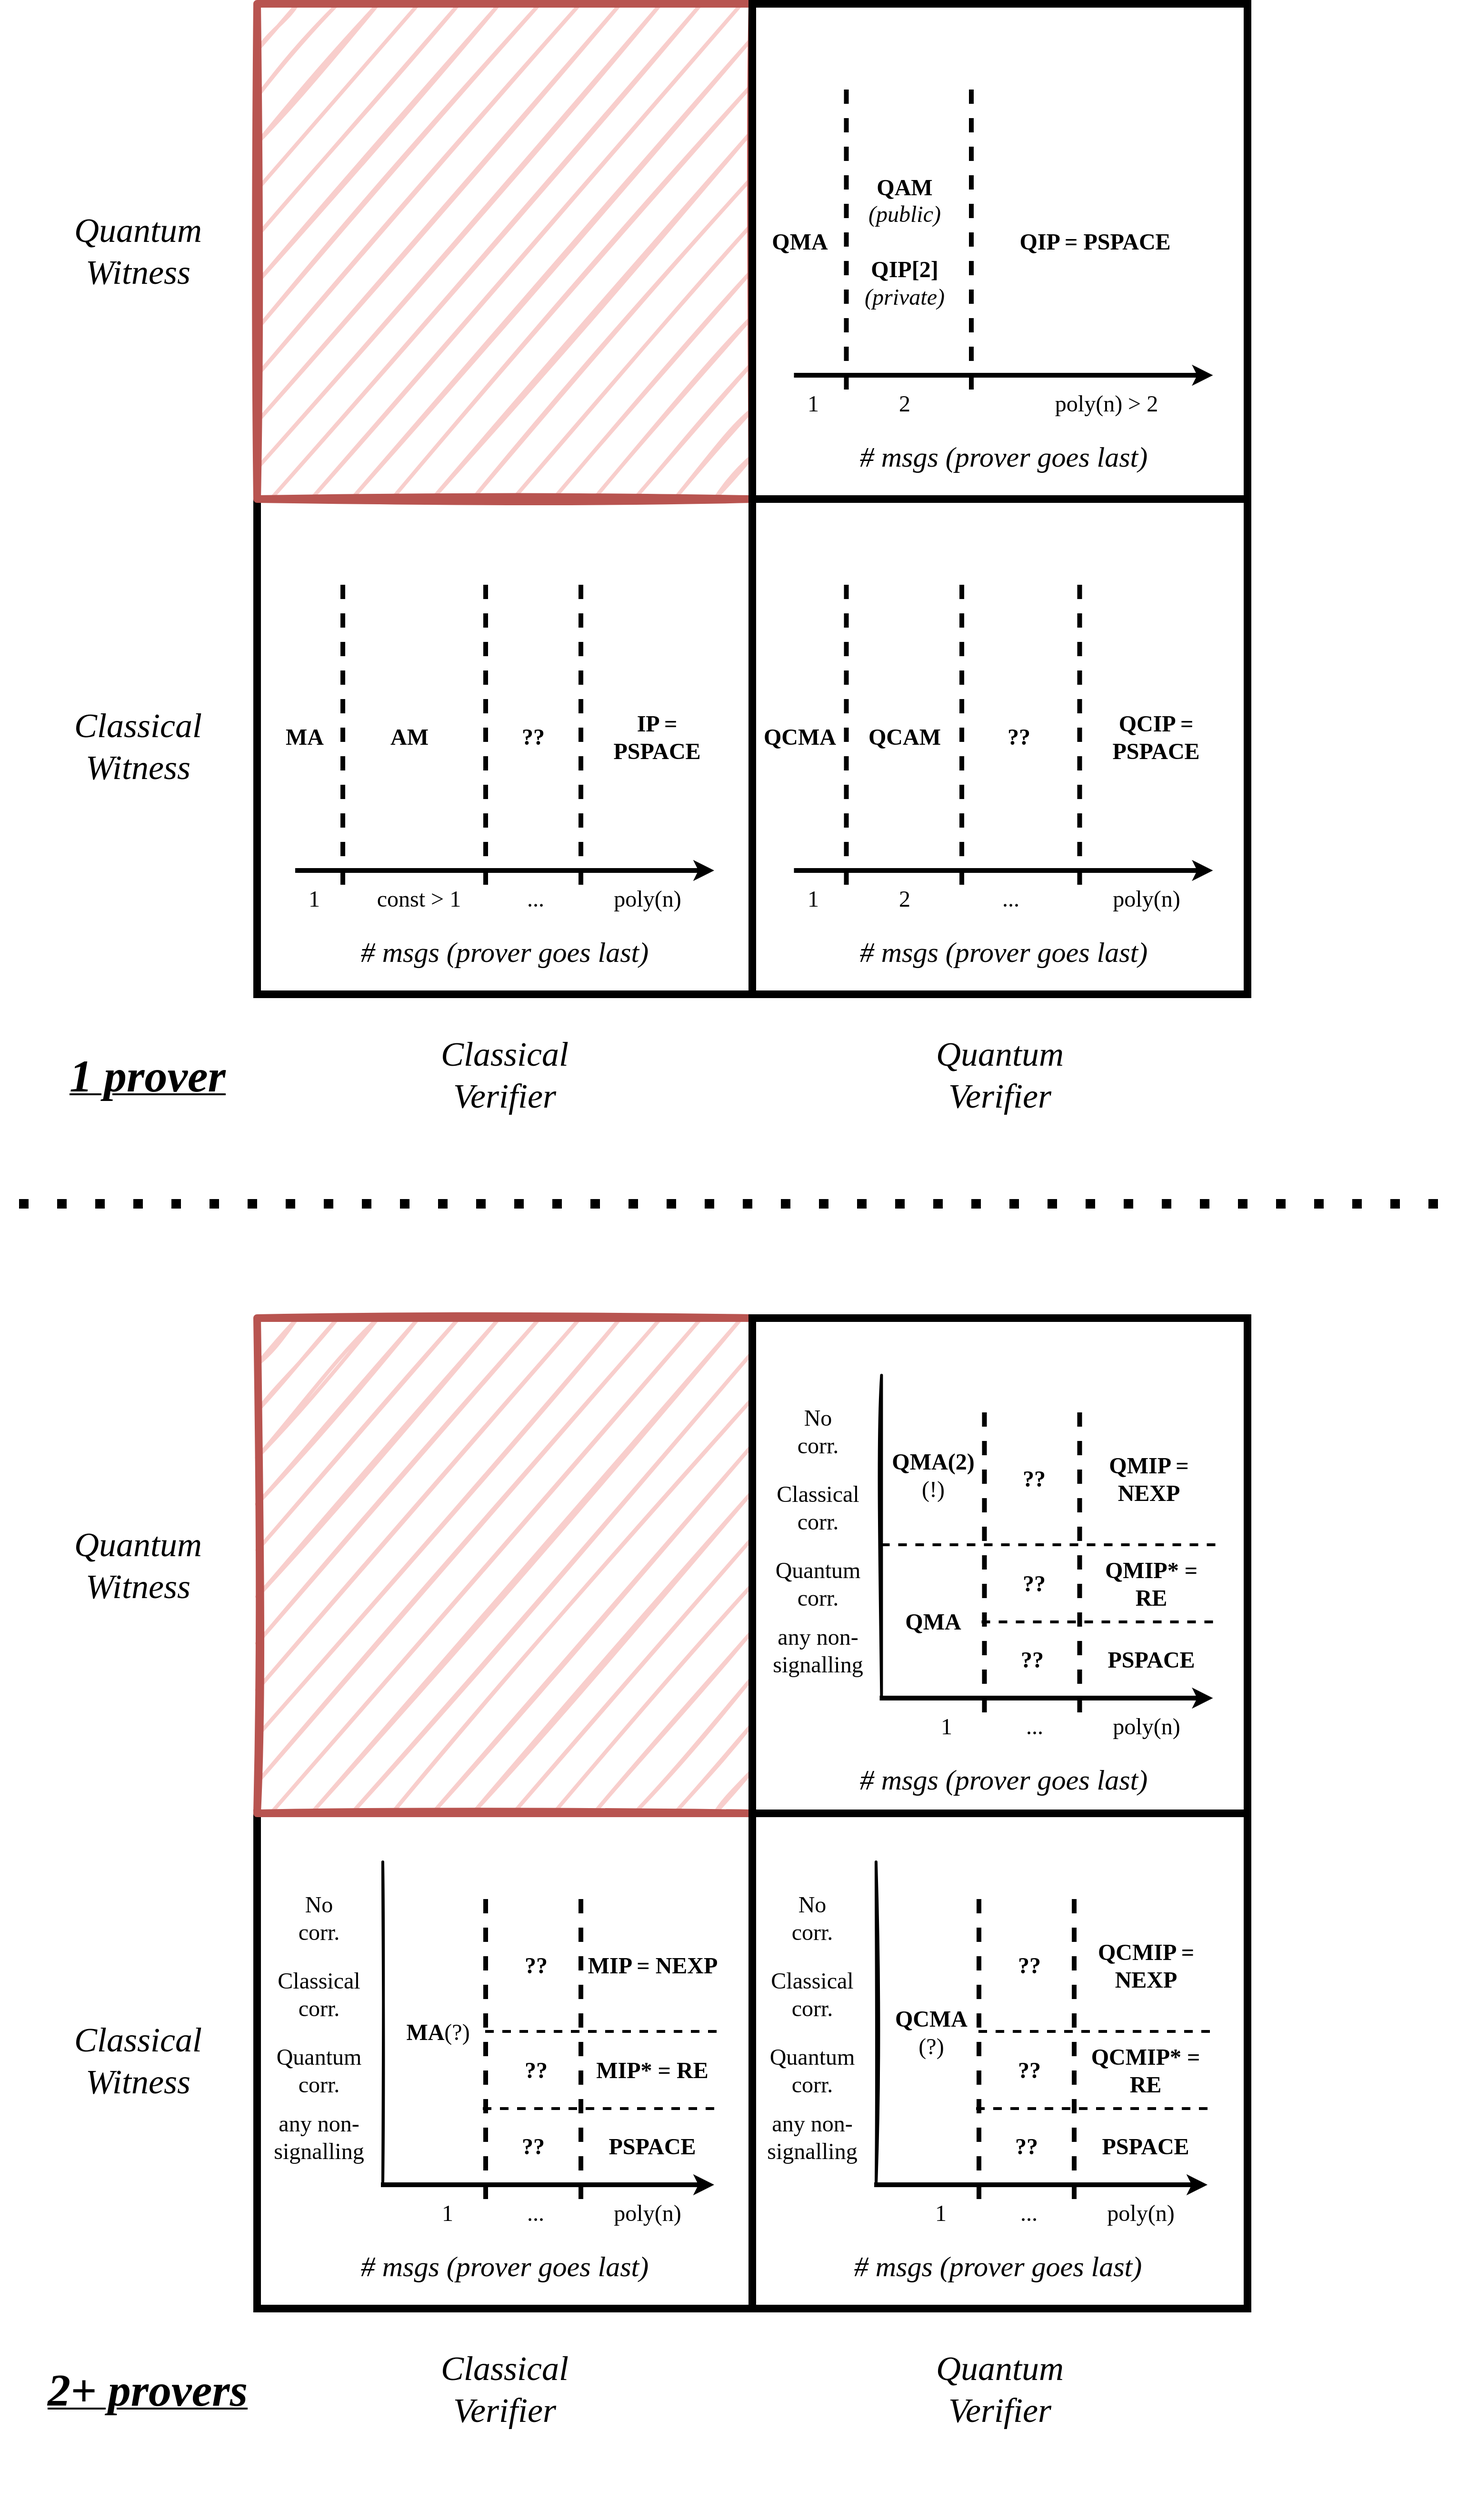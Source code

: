 <mxfile version="20.8.5" type="device"><diagram name="Page-1" id="bd83a815-5ea8-2e97-e5ec-87c9f400f2fa"><mxGraphModel dx="1760" dy="866" grid="1" gridSize="10" guides="1" tooltips="1" connect="1" arrows="1" fold="1" page="1" pageScale="1.5" pageWidth="1169" pageHeight="826" background="none" math="0" shadow="0"><root><mxCell id="0" style=";html=1;"/><mxCell id="1" style=";html=1;" parent="0"/><mxCell id="zxkUNNUltdPVSJKNFWz8-4" value="" style="whiteSpace=wrap;html=1;aspect=fixed;strokeWidth=8;shadow=0;rounded=0;glass=0;perimeterSpacing=0;" parent="1" vertex="1"><mxGeometry x="920" y="720" width="520" height="520" as="geometry"/></mxCell><mxCell id="zxkUNNUltdPVSJKNFWz8-38" value="&lt;div style=&quot;font-size: 30px;&quot; align=&quot;center&quot;&gt;&lt;p&gt;# msgs (prover goes last)&lt;br&gt;&lt;/p&gt;&lt;/div&gt;" style="text;html=1;align=center;verticalAlign=middle;whiteSpace=wrap;rounded=0;shadow=0;glass=0;strokeWidth=5;fontStyle=2;fontFamily=Comic Sans MS;" parent="1" vertex="1"><mxGeometry x="980" y="1080" width="407.5" height="230" as="geometry"/></mxCell><mxCell id="zxkUNNUltdPVSJKNFWz8-3" value="" style="whiteSpace=wrap;html=1;aspect=fixed;strokeWidth=8;shadow=0;rounded=0;glass=0;perimeterSpacing=0;" parent="1" vertex="1"><mxGeometry x="400" y="720" width="520" height="520" as="geometry"/></mxCell><mxCell id="zxkUNNUltdPVSJKNFWz8-1" value="" style="whiteSpace=wrap;html=1;aspect=fixed;strokeWidth=8;shadow=0;rounded=0;glass=0;perimeterSpacing=0;fillColor=#f8cecc;strokeColor=#b85450;sketch=1;curveFitting=1;jiggle=2;" parent="1" vertex="1"><mxGeometry x="400" y="200" width="520" height="520" as="geometry"/></mxCell><mxCell id="zxkUNNUltdPVSJKNFWz8-2" value="" style="whiteSpace=wrap;html=1;aspect=fixed;strokeWidth=8;shadow=0;rounded=0;glass=0;perimeterSpacing=0;" parent="1" vertex="1"><mxGeometry x="920" y="200" width="520" height="520" as="geometry"/></mxCell><mxCell id="zxkUNNUltdPVSJKNFWz8-5" value="&lt;div align=&quot;center&quot;&gt;&lt;p&gt;&lt;font face=&quot;Lucida Console&quot;&gt;&lt;span&gt;&lt;font style=&quot;font-size: 36px;&quot;&gt;Classical Witness&lt;/font&gt;&lt;/span&gt;&lt;/font&gt;&lt;/p&gt;&lt;/div&gt;" style="text;html=1;align=center;verticalAlign=middle;whiteSpace=wrap;rounded=0;shadow=0;glass=0;strokeWidth=5;fontStyle=2;fontFamily=Comic Sans MS;" parent="1" vertex="1"><mxGeometry x="150" y="865" width="250" height="230" as="geometry"/></mxCell><mxCell id="zxkUNNUltdPVSJKNFWz8-6" value="&lt;div align=&quot;center&quot;&gt;&lt;p&gt;&lt;font style=&quot;font-size: 24px;&quot; face=&quot;Georgia&quot;&gt;&lt;span&gt;&lt;font style=&quot;font-size: 36px;&quot;&gt;Quantum Witness&lt;/font&gt;&lt;/span&gt;&lt;/font&gt;&lt;/p&gt;&lt;/div&gt;" style="text;html=1;align=center;verticalAlign=middle;whiteSpace=wrap;rounded=0;shadow=0;glass=0;strokeWidth=5;fontStyle=2;fontFamily=Garamond;" parent="1" vertex="1"><mxGeometry x="150" y="345" width="250" height="230" as="geometry"/></mxCell><mxCell id="zxkUNNUltdPVSJKNFWz8-7" value="&lt;div align=&quot;center&quot;&gt;&lt;p&gt;&lt;font face=&quot;Lucida Console&quot;&gt;&lt;span&gt;&lt;font style=&quot;font-size: 36px;&quot;&gt;Quantum Verifier&lt;/font&gt;&lt;/span&gt;&lt;/font&gt;&lt;/p&gt;&lt;/div&gt;" style="text;html=1;align=center;verticalAlign=middle;whiteSpace=wrap;rounded=0;shadow=0;glass=0;strokeWidth=5;fontStyle=2;fontFamily=Comic Sans MS;" parent="1" vertex="1"><mxGeometry x="1055" y="1210" width="250" height="230" as="geometry"/></mxCell><mxCell id="zxkUNNUltdPVSJKNFWz8-8" value="&lt;div align=&quot;center&quot;&gt;&lt;p&gt;&lt;span&gt;&lt;font style=&quot;font-size: 36px;&quot;&gt;Classical Verifier&lt;/font&gt;&lt;/span&gt;&lt;/p&gt;&lt;/div&gt;" style="text;html=1;align=center;verticalAlign=middle;whiteSpace=wrap;rounded=0;shadow=0;glass=0;strokeWidth=5;fontStyle=2;fontFamily=Comic Sans MS;" parent="1" vertex="1"><mxGeometry x="535" y="1210" width="250" height="230" as="geometry"/></mxCell><mxCell id="zxkUNNUltdPVSJKNFWz8-10" value="&lt;div style=&quot;font-size: 30px;&quot; align=&quot;center&quot;&gt;&lt;p&gt;# msgs (prover goes last)&lt;br&gt;&lt;/p&gt;&lt;/div&gt;" style="text;html=1;align=center;verticalAlign=middle;whiteSpace=wrap;rounded=0;shadow=0;glass=0;strokeWidth=5;fontStyle=2;fontFamily=Comic Sans MS;" parent="1" vertex="1"><mxGeometry x="456.25" y="1080" width="407.5" height="230" as="geometry"/></mxCell><mxCell id="zxkUNNUltdPVSJKNFWz8-11" value="&lt;div style=&quot;font-size: 24px;&quot; align=&quot;center&quot;&gt;&lt;p style=&quot;font-size: 24px;&quot;&gt;1&lt;br style=&quot;font-size: 24px;&quot;&gt;&lt;/p&gt;&lt;/div&gt;" style="text;html=1;align=center;verticalAlign=middle;whiteSpace=wrap;rounded=0;shadow=0;glass=0;strokeWidth=5;fontStyle=0;fontFamily=Comic Sans MS;fontSize=24;" parent="1" vertex="1"><mxGeometry x="440" y="1120" width="40" height="40" as="geometry"/></mxCell><mxCell id="zxkUNNUltdPVSJKNFWz8-12" value="&lt;div style=&quot;font-size: 24px;&quot; align=&quot;center&quot;&gt;&lt;p style=&quot;font-size: 24px;&quot;&gt;const &amp;gt; 1&lt;br style=&quot;font-size: 24px;&quot;&gt;&lt;/p&gt;&lt;/div&gt;" style="text;html=1;align=center;verticalAlign=middle;whiteSpace=wrap;rounded=0;shadow=0;glass=0;strokeWidth=5;fontStyle=0;fontFamily=Comic Sans MS;fontSize=24;" parent="1" vertex="1"><mxGeometry x="510" y="1120" width="120" height="40" as="geometry"/></mxCell><mxCell id="zxkUNNUltdPVSJKNFWz8-14" value="&lt;div style=&quot;font-size: 24px;&quot; align=&quot;center&quot;&gt;&lt;p style=&quot;font-size: 24px;&quot;&gt;...&lt;br style=&quot;font-size: 24px;&quot;&gt;&lt;/p&gt;&lt;/div&gt;" style="text;html=1;align=center;verticalAlign=middle;whiteSpace=wrap;rounded=0;shadow=0;glass=0;strokeWidth=5;fontStyle=0;fontFamily=Comic Sans MS;fontSize=24;" parent="1" vertex="1"><mxGeometry x="670" y="1120" width="45" height="40" as="geometry"/></mxCell><mxCell id="zxkUNNUltdPVSJKNFWz8-15" value="&lt;div style=&quot;font-size: 24px;&quot; align=&quot;center&quot;&gt;&lt;p style=&quot;font-size: 24px;&quot;&gt;poly(n)&lt;br style=&quot;font-size: 24px;&quot;&gt;&lt;/p&gt;&lt;/div&gt;" style="text;html=1;align=center;verticalAlign=middle;whiteSpace=wrap;rounded=0;shadow=0;glass=0;strokeWidth=5;fontStyle=0;fontFamily=Comic Sans MS;fontSize=24;" parent="1" vertex="1"><mxGeometry x="750" y="1120" width="120" height="40" as="geometry"/></mxCell><mxCell id="zxkUNNUltdPVSJKNFWz8-9" value="" style="endArrow=classic;html=1;rounded=0;fontFamily=Georgia;fontSize=24;strokeWidth=5;" parent="1" edge="1"><mxGeometry width="50" height="50" relative="1" as="geometry"><mxPoint x="440" y="1110" as="sourcePoint"/><mxPoint x="880" y="1110" as="targetPoint"/></mxGeometry></mxCell><mxCell id="zxkUNNUltdPVSJKNFWz8-16" value="" style="endArrow=none;dashed=1;html=1;rounded=0;strokeWidth=5;fontFamily=Georgia;fontSize=30;" parent="1" edge="1"><mxGeometry width="50" height="50" relative="1" as="geometry"><mxPoint x="490" y="810" as="sourcePoint"/><mxPoint x="490" y="1130" as="targetPoint"/></mxGeometry></mxCell><mxCell id="zxkUNNUltdPVSJKNFWz8-17" value="" style="endArrow=none;dashed=1;html=1;rounded=0;strokeWidth=5;fontFamily=Georgia;fontSize=30;" parent="1" edge="1"><mxGeometry width="50" height="50" relative="1" as="geometry"><mxPoint x="640" y="810" as="sourcePoint"/><mxPoint x="640" y="1130" as="targetPoint"/></mxGeometry></mxCell><mxCell id="zxkUNNUltdPVSJKNFWz8-18" value="" style="endArrow=none;dashed=1;html=1;rounded=0;strokeWidth=5;fontFamily=Georgia;fontSize=30;" parent="1" edge="1"><mxGeometry width="50" height="50" relative="1" as="geometry"><mxPoint x="740" y="810" as="sourcePoint"/><mxPoint x="740" y="1130" as="targetPoint"/></mxGeometry></mxCell><mxCell id="zxkUNNUltdPVSJKNFWz8-19" value="&lt;font style=&quot;font-size: 24px;&quot; face=&quot;Lucida Console&quot;&gt;MA&lt;/font&gt;" style="text;html=1;align=center;verticalAlign=middle;whiteSpace=wrap;rounded=0;shadow=0;glass=0;strokeWidth=5;fontStyle=1;fontFamily=Comic Sans MS;fontSize=24;" parent="1" vertex="1"><mxGeometry x="390" y="950" width="120" height="40" as="geometry"/></mxCell><mxCell id="zxkUNNUltdPVSJKNFWz8-21" value="AM" style="text;html=1;align=center;verticalAlign=middle;whiteSpace=wrap;rounded=0;shadow=0;glass=0;strokeWidth=5;fontStyle=1;fontFamily=Comic Sans MS;fontSize=24;" parent="1" vertex="1"><mxGeometry x="500" y="950" width="120" height="40" as="geometry"/></mxCell><mxCell id="zxkUNNUltdPVSJKNFWz8-22" value="IP = PSPACE" style="text;html=1;align=center;verticalAlign=middle;whiteSpace=wrap;rounded=0;shadow=0;glass=0;strokeWidth=5;fontStyle=1;fontFamily=Comic Sans MS;fontSize=24;" parent="1" vertex="1"><mxGeometry x="760" y="950" width="120" height="40" as="geometry"/></mxCell><mxCell id="zxkUNNUltdPVSJKNFWz8-23" value="??" style="text;html=1;align=center;verticalAlign=middle;whiteSpace=wrap;rounded=0;shadow=0;glass=0;strokeWidth=5;fontStyle=1;fontFamily=Comic Sans MS;fontSize=24;" parent="1" vertex="1"><mxGeometry x="630" y="950" width="120" height="40" as="geometry"/></mxCell><mxCell id="zxkUNNUltdPVSJKNFWz8-24" value="&lt;div style=&quot;font-size: 24px;&quot; align=&quot;center&quot;&gt;&lt;p style=&quot;font-size: 24px;&quot;&gt;1&lt;br style=&quot;font-size: 24px;&quot;&gt;&lt;/p&gt;&lt;/div&gt;" style="text;html=1;align=center;verticalAlign=middle;whiteSpace=wrap;rounded=0;shadow=0;glass=0;strokeWidth=5;fontStyle=0;fontFamily=Comic Sans MS;fontSize=24;" parent="1" vertex="1"><mxGeometry x="963.75" y="1120" width="40" height="40" as="geometry"/></mxCell><mxCell id="zxkUNNUltdPVSJKNFWz8-25" value="2" style="text;html=1;align=center;verticalAlign=middle;whiteSpace=wrap;rounded=0;shadow=0;glass=0;strokeWidth=5;fontStyle=0;fontFamily=Comic Sans MS;fontSize=24;" parent="1" vertex="1"><mxGeometry x="1020" y="1120" width="120" height="40" as="geometry"/></mxCell><mxCell id="zxkUNNUltdPVSJKNFWz8-26" value="&lt;div style=&quot;font-size: 24px;&quot; align=&quot;center&quot;&gt;&lt;p style=&quot;font-size: 24px;&quot;&gt;...&lt;br style=&quot;font-size: 24px;&quot;&gt;&lt;/p&gt;&lt;/div&gt;" style="text;html=1;align=center;verticalAlign=middle;whiteSpace=wrap;rounded=0;shadow=0;glass=0;strokeWidth=5;fontStyle=0;fontFamily=Comic Sans MS;fontSize=24;" parent="1" vertex="1"><mxGeometry x="1168.75" y="1120" width="45" height="40" as="geometry"/></mxCell><mxCell id="zxkUNNUltdPVSJKNFWz8-27" value="&lt;div style=&quot;font-size: 24px;&quot; align=&quot;center&quot;&gt;&lt;p style=&quot;font-size: 24px;&quot;&gt;poly(n)&lt;br style=&quot;font-size: 24px;&quot;&gt;&lt;/p&gt;&lt;/div&gt;" style="text;html=1;align=center;verticalAlign=middle;whiteSpace=wrap;rounded=0;shadow=0;glass=0;strokeWidth=5;fontStyle=0;fontFamily=Comic Sans MS;fontSize=24;" parent="1" vertex="1"><mxGeometry x="1273.75" y="1120" width="120" height="40" as="geometry"/></mxCell><mxCell id="zxkUNNUltdPVSJKNFWz8-28" value="" style="endArrow=classic;html=1;rounded=0;fontFamily=Georgia;fontSize=24;strokeWidth=5;" parent="1" edge="1"><mxGeometry width="50" height="50" relative="1" as="geometry"><mxPoint x="963.75" y="1110" as="sourcePoint"/><mxPoint x="1403.75" y="1110" as="targetPoint"/></mxGeometry></mxCell><mxCell id="zxkUNNUltdPVSJKNFWz8-29" value="" style="endArrow=none;dashed=1;html=1;rounded=0;strokeWidth=5;fontFamily=Georgia;fontSize=30;" parent="1" edge="1"><mxGeometry width="50" height="50" relative="1" as="geometry"><mxPoint x="1018.75" y="810" as="sourcePoint"/><mxPoint x="1018.75" y="1130" as="targetPoint"/></mxGeometry></mxCell><mxCell id="zxkUNNUltdPVSJKNFWz8-30" value="" style="endArrow=none;dashed=1;html=1;rounded=0;strokeWidth=5;fontFamily=Georgia;fontSize=30;" parent="1" edge="1"><mxGeometry width="50" height="50" relative="1" as="geometry"><mxPoint x="1140" y="810" as="sourcePoint"/><mxPoint x="1140" y="1130" as="targetPoint"/></mxGeometry></mxCell><mxCell id="zxkUNNUltdPVSJKNFWz8-31" value="" style="endArrow=none;dashed=1;html=1;rounded=0;strokeWidth=5;fontFamily=Georgia;fontSize=30;" parent="1" edge="1"><mxGeometry width="50" height="50" relative="1" as="geometry"><mxPoint x="1263.75" y="810" as="sourcePoint"/><mxPoint x="1263.75" y="1130" as="targetPoint"/></mxGeometry></mxCell><mxCell id="zxkUNNUltdPVSJKNFWz8-32" value="QC&lt;font style=&quot;font-size: 24px;&quot; face=&quot;Lucida Console&quot;&gt;MA&lt;/font&gt;" style="text;html=1;align=center;verticalAlign=middle;whiteSpace=wrap;rounded=0;shadow=0;glass=0;strokeWidth=5;fontStyle=1;fontFamily=Comic Sans MS;fontSize=24;" parent="1" vertex="1"><mxGeometry x="910" y="950" width="120" height="40" as="geometry"/></mxCell><mxCell id="zxkUNNUltdPVSJKNFWz8-33" value="QCAM" style="text;html=1;align=center;verticalAlign=middle;whiteSpace=wrap;rounded=0;shadow=0;glass=0;strokeWidth=5;fontStyle=1;fontFamily=Comic Sans MS;fontSize=24;" parent="1" vertex="1"><mxGeometry x="1020" y="950" width="120" height="40" as="geometry"/></mxCell><mxCell id="zxkUNNUltdPVSJKNFWz8-34" value="QCIP = PSPACE" style="text;html=1;align=center;verticalAlign=middle;whiteSpace=wrap;rounded=0;shadow=0;glass=0;strokeWidth=5;fontStyle=1;fontFamily=Comic Sans MS;fontSize=24;" parent="1" vertex="1"><mxGeometry x="1283.75" y="950" width="120" height="40" as="geometry"/></mxCell><mxCell id="zxkUNNUltdPVSJKNFWz8-35" value="??" style="text;html=1;align=center;verticalAlign=middle;whiteSpace=wrap;rounded=0;shadow=0;glass=0;strokeWidth=5;fontStyle=1;fontFamily=Comic Sans MS;fontSize=24;" parent="1" vertex="1"><mxGeometry x="1140" y="950" width="120" height="40" as="geometry"/></mxCell><mxCell id="zxkUNNUltdPVSJKNFWz8-42" value="&lt;div style=&quot;font-size: 24px;&quot; align=&quot;center&quot;&gt;&lt;p style=&quot;font-size: 24px;&quot;&gt;1&lt;br style=&quot;font-size: 24px;&quot;&gt;&lt;/p&gt;&lt;/div&gt;" style="text;html=1;align=center;verticalAlign=middle;whiteSpace=wrap;rounded=0;shadow=0;glass=0;strokeWidth=5;fontStyle=0;fontFamily=Comic Sans MS;fontSize=24;" parent="1" vertex="1"><mxGeometry x="963.75" y="600" width="40" height="40" as="geometry"/></mxCell><mxCell id="zxkUNNUltdPVSJKNFWz8-43" value="2" style="text;html=1;align=center;verticalAlign=middle;whiteSpace=wrap;rounded=0;shadow=0;glass=0;strokeWidth=5;fontStyle=0;fontFamily=Comic Sans MS;fontSize=24;" parent="1" vertex="1"><mxGeometry x="1020" y="600" width="120" height="40" as="geometry"/></mxCell><mxCell id="zxkUNNUltdPVSJKNFWz8-44" value="&lt;div style=&quot;font-size: 24px;&quot; align=&quot;center&quot;&gt;&lt;p style=&quot;font-size: 24px;&quot;&gt;poly(n) &amp;gt; 2&lt;/p&gt;&lt;/div&gt;" style="text;html=1;align=center;verticalAlign=middle;whiteSpace=wrap;rounded=0;shadow=0;glass=0;strokeWidth=5;fontStyle=0;fontFamily=Comic Sans MS;fontSize=24;" parent="1" vertex="1"><mxGeometry x="1190" y="600" width="203.75" height="40" as="geometry"/></mxCell><mxCell id="zxkUNNUltdPVSJKNFWz8-45" value="" style="endArrow=classic;html=1;rounded=0;fontFamily=Georgia;fontSize=24;strokeWidth=5;" parent="1" edge="1"><mxGeometry width="50" height="50" relative="1" as="geometry"><mxPoint x="963.75" y="590" as="sourcePoint"/><mxPoint x="1403.75" y="590" as="targetPoint"/></mxGeometry></mxCell><mxCell id="zxkUNNUltdPVSJKNFWz8-46" value="" style="endArrow=none;dashed=1;html=1;rounded=0;strokeWidth=5;fontFamily=Georgia;fontSize=30;" parent="1" edge="1"><mxGeometry width="50" height="50" relative="1" as="geometry"><mxPoint x="1018.75" y="290.0" as="sourcePoint"/><mxPoint x="1018.75" y="610" as="targetPoint"/></mxGeometry></mxCell><mxCell id="zxkUNNUltdPVSJKNFWz8-47" value="" style="endArrow=none;dashed=1;html=1;rounded=0;strokeWidth=5;fontFamily=Georgia;fontSize=30;" parent="1" edge="1"><mxGeometry width="50" height="50" relative="1" as="geometry"><mxPoint x="1150" y="290.0" as="sourcePoint"/><mxPoint x="1150" y="610" as="targetPoint"/></mxGeometry></mxCell><mxCell id="zxkUNNUltdPVSJKNFWz8-49" value="QMA" style="text;html=1;align=center;verticalAlign=middle;whiteSpace=wrap;rounded=0;shadow=0;glass=0;strokeWidth=5;fontStyle=1;fontFamily=Comic Sans MS;fontSize=24;" parent="1" vertex="1"><mxGeometry x="910" y="430" width="120" height="40" as="geometry"/></mxCell><mxCell id="zxkUNNUltdPVSJKNFWz8-50" value="QIP = PSPACE" style="text;html=1;align=center;verticalAlign=middle;whiteSpace=wrap;rounded=0;shadow=0;glass=0;strokeWidth=5;fontStyle=1;fontFamily=Comic Sans MS;fontSize=24;" parent="1" vertex="1"><mxGeometry x="1180" y="430" width="200" height="40" as="geometry"/></mxCell><mxCell id="zxkUNNUltdPVSJKNFWz8-51" value="&lt;div&gt;QAM&lt;/div&gt;&lt;div&gt;&lt;span style=&quot;font-weight: normal;&quot;&gt;&lt;i&gt;(public)&lt;/i&gt;&lt;/span&gt;&lt;/div&gt;&lt;div&gt;&lt;br&gt;&lt;/div&gt;&lt;div&gt;QIP[2]&lt;br&gt;&lt;i&gt;&lt;span style=&quot;font-weight: normal;&quot;&gt;(private)&lt;/span&gt;&lt;/i&gt;&lt;br&gt;&lt;/div&gt;" style="text;html=1;align=center;verticalAlign=middle;whiteSpace=wrap;rounded=0;shadow=0;glass=0;strokeWidth=5;fontStyle=1;fontFamily=Comic Sans MS;fontSize=24;" parent="1" vertex="1"><mxGeometry x="1020" y="430" width="120" height="40" as="geometry"/></mxCell><mxCell id="zxkUNNUltdPVSJKNFWz8-53" value="&lt;div style=&quot;font-size: 30px;&quot; align=&quot;center&quot;&gt;&lt;p&gt;# msgs (prover goes last)&lt;br&gt;&lt;/p&gt;&lt;/div&gt;" style="text;html=1;align=center;verticalAlign=middle;whiteSpace=wrap;rounded=0;shadow=0;glass=0;strokeWidth=5;fontStyle=2;fontFamily=Comic Sans MS;" parent="1" vertex="1"><mxGeometry x="980" y="560" width="407.5" height="230" as="geometry"/></mxCell><mxCell id="zxkUNNUltdPVSJKNFWz8-54" value="&lt;span&gt;&lt;span&gt;&lt;font face=&quot;Georgia&quot;&gt;&lt;span&gt;&lt;font style=&quot;font-size: 48px;&quot;&gt;1 prover&lt;/font&gt;&lt;/span&gt;&lt;/font&gt;&lt;/span&gt;&lt;/span&gt;" style="text;html=1;strokeColor=none;fillColor=none;align=center;verticalAlign=middle;whiteSpace=wrap;rounded=0;shadow=0;glass=0;sketch=0;strokeWidth=8;fontFamily=Lucida Console;fontSize=24;fontStyle=7" parent="1" vertex="1"><mxGeometry x="130" y="1270" width="310" height="110" as="geometry"/></mxCell><mxCell id="zxkUNNUltdPVSJKNFWz8-55" value="" style="endArrow=none;dashed=1;html=1;dashPattern=1 3;strokeWidth=10;rounded=0;fontFamily=Georgia;fontSize=48;" parent="1" edge="1"><mxGeometry width="50" height="50" relative="1" as="geometry"><mxPoint x="150" y="1460" as="sourcePoint"/><mxPoint x="1653" y="1460" as="targetPoint"/></mxGeometry></mxCell><mxCell id="zxkUNNUltdPVSJKNFWz8-99" value="" style="whiteSpace=wrap;html=1;aspect=fixed;strokeWidth=8;shadow=0;rounded=0;glass=0;perimeterSpacing=0;" parent="1" vertex="1"><mxGeometry x="920" y="2100" width="520" height="520" as="geometry"/></mxCell><mxCell id="zxkUNNUltdPVSJKNFWz8-101" value="" style="whiteSpace=wrap;html=1;aspect=fixed;strokeWidth=8;shadow=0;rounded=0;glass=0;perimeterSpacing=0;" parent="1" vertex="1"><mxGeometry x="400" y="2100" width="520" height="520" as="geometry"/></mxCell><mxCell id="zxkUNNUltdPVSJKNFWz8-102" value="" style="whiteSpace=wrap;html=1;aspect=fixed;strokeWidth=8;shadow=0;rounded=0;glass=0;perimeterSpacing=0;fillColor=#f8cecc;strokeColor=#b85450;sketch=1;curveFitting=1;jiggle=2;" parent="1" vertex="1"><mxGeometry x="400" y="1580" width="520" height="520" as="geometry"/></mxCell><mxCell id="zxkUNNUltdPVSJKNFWz8-103" value="" style="whiteSpace=wrap;html=1;aspect=fixed;strokeWidth=8;shadow=0;rounded=0;glass=0;perimeterSpacing=0;" parent="1" vertex="1"><mxGeometry x="920" y="1580" width="520" height="520" as="geometry"/></mxCell><mxCell id="zxkUNNUltdPVSJKNFWz8-104" value="&lt;div align=&quot;center&quot;&gt;&lt;p&gt;&lt;font face=&quot;Lucida Console&quot;&gt;&lt;span&gt;&lt;font style=&quot;font-size: 36px;&quot;&gt;Classical Witness&lt;/font&gt;&lt;/span&gt;&lt;/font&gt;&lt;/p&gt;&lt;/div&gt;" style="text;html=1;align=center;verticalAlign=middle;whiteSpace=wrap;rounded=0;shadow=0;glass=0;strokeWidth=5;fontStyle=2;fontFamily=Comic Sans MS;" parent="1" vertex="1"><mxGeometry x="150" y="2245" width="250" height="230" as="geometry"/></mxCell><mxCell id="zxkUNNUltdPVSJKNFWz8-105" value="&lt;div align=&quot;center&quot;&gt;&lt;p&gt;&lt;font style=&quot;font-size: 24px;&quot; face=&quot;Georgia&quot;&gt;&lt;span&gt;&lt;font style=&quot;font-size: 36px;&quot;&gt;Quantum Witness&lt;/font&gt;&lt;/span&gt;&lt;/font&gt;&lt;/p&gt;&lt;/div&gt;" style="text;html=1;align=center;verticalAlign=middle;whiteSpace=wrap;rounded=0;shadow=0;glass=0;strokeWidth=5;fontStyle=2;fontFamily=Garamond;" parent="1" vertex="1"><mxGeometry x="150" y="1725" width="250" height="230" as="geometry"/></mxCell><mxCell id="zxkUNNUltdPVSJKNFWz8-106" value="&lt;div align=&quot;center&quot;&gt;&lt;p&gt;&lt;font face=&quot;Lucida Console&quot;&gt;&lt;span&gt;&lt;font style=&quot;font-size: 36px;&quot;&gt;Quantum Verifier&lt;/font&gt;&lt;/span&gt;&lt;/font&gt;&lt;/p&gt;&lt;/div&gt;" style="text;html=1;align=center;verticalAlign=middle;whiteSpace=wrap;rounded=0;shadow=0;glass=0;strokeWidth=5;fontStyle=2;fontFamily=Comic Sans MS;" parent="1" vertex="1"><mxGeometry x="1055" y="2590" width="250" height="230" as="geometry"/></mxCell><mxCell id="zxkUNNUltdPVSJKNFWz8-107" value="&lt;div align=&quot;center&quot;&gt;&lt;p&gt;&lt;span&gt;&lt;font style=&quot;font-size: 36px;&quot;&gt;Classical Verifier&lt;/font&gt;&lt;/span&gt;&lt;/p&gt;&lt;/div&gt;" style="text;html=1;align=center;verticalAlign=middle;whiteSpace=wrap;rounded=0;shadow=0;glass=0;strokeWidth=5;fontStyle=2;fontFamily=Comic Sans MS;" parent="1" vertex="1"><mxGeometry x="535" y="2590" width="250" height="230" as="geometry"/></mxCell><mxCell id="zxkUNNUltdPVSJKNFWz8-108" value="&lt;div style=&quot;font-size: 30px;&quot; align=&quot;center&quot;&gt;&lt;p&gt;# msgs (prover goes last)&lt;br&gt;&lt;/p&gt;&lt;/div&gt;" style="text;html=1;align=center;verticalAlign=middle;whiteSpace=wrap;rounded=0;shadow=0;glass=0;strokeWidth=5;fontStyle=2;fontFamily=Comic Sans MS;" parent="1" vertex="1"><mxGeometry x="456.25" y="2460" width="407.5" height="230" as="geometry"/></mxCell><mxCell id="zxkUNNUltdPVSJKNFWz8-109" value="&lt;div style=&quot;font-size: 24px;&quot; align=&quot;center&quot;&gt;&lt;p style=&quot;font-size: 24px;&quot;&gt;1&lt;br style=&quot;font-size: 24px;&quot;&gt;&lt;/p&gt;&lt;/div&gt;" style="text;html=1;align=center;verticalAlign=middle;whiteSpace=wrap;rounded=0;shadow=0;glass=0;strokeWidth=5;fontStyle=0;fontFamily=Comic Sans MS;fontSize=24;" parent="1" vertex="1"><mxGeometry x="580" y="2500" width="40" height="40" as="geometry"/></mxCell><mxCell id="zxkUNNUltdPVSJKNFWz8-111" value="&lt;div style=&quot;font-size: 24px;&quot; align=&quot;center&quot;&gt;&lt;p style=&quot;font-size: 24px;&quot;&gt;...&lt;br style=&quot;font-size: 24px;&quot;&gt;&lt;/p&gt;&lt;/div&gt;" style="text;html=1;align=center;verticalAlign=middle;whiteSpace=wrap;rounded=0;shadow=0;glass=0;strokeWidth=5;fontStyle=0;fontFamily=Comic Sans MS;fontSize=24;" parent="1" vertex="1"><mxGeometry x="670" y="2500" width="45" height="40" as="geometry"/></mxCell><mxCell id="zxkUNNUltdPVSJKNFWz8-112" value="&lt;div style=&quot;font-size: 24px;&quot; align=&quot;center&quot;&gt;&lt;p style=&quot;font-size: 24px;&quot;&gt;poly(n)&lt;br style=&quot;font-size: 24px;&quot;&gt;&lt;/p&gt;&lt;/div&gt;" style="text;html=1;align=center;verticalAlign=middle;whiteSpace=wrap;rounded=0;shadow=0;glass=0;strokeWidth=5;fontStyle=0;fontFamily=Comic Sans MS;fontSize=24;" parent="1" vertex="1"><mxGeometry x="750" y="2500" width="120" height="40" as="geometry"/></mxCell><mxCell id="zxkUNNUltdPVSJKNFWz8-113" value="" style="endArrow=classic;html=1;rounded=0;fontFamily=Georgia;fontSize=24;strokeWidth=5;" parent="1" edge="1"><mxGeometry width="50" height="50" relative="1" as="geometry"><mxPoint x="530" y="2490" as="sourcePoint"/><mxPoint x="880" y="2490" as="targetPoint"/></mxGeometry></mxCell><mxCell id="zxkUNNUltdPVSJKNFWz8-114" value="" style="endArrow=none;dashed=1;html=1;rounded=0;strokeWidth=5;fontFamily=Georgia;fontSize=30;" parent="1" edge="1"><mxGeometry width="50" height="50" relative="1" as="geometry"><mxPoint x="640" y="2190" as="sourcePoint"/><mxPoint x="640" y="2510" as="targetPoint"/></mxGeometry></mxCell><mxCell id="zxkUNNUltdPVSJKNFWz8-115" value="" style="endArrow=none;dashed=1;html=1;rounded=0;strokeWidth=5;fontFamily=Georgia;fontSize=30;" parent="1" edge="1"><mxGeometry width="50" height="50" relative="1" as="geometry"><mxPoint x="740" y="2190" as="sourcePoint"/><mxPoint x="740" y="2510" as="targetPoint"/></mxGeometry></mxCell><mxCell id="zxkUNNUltdPVSJKNFWz8-119" value="PSPACE" style="text;html=1;align=center;verticalAlign=middle;whiteSpace=wrap;rounded=0;shadow=0;glass=0;strokeWidth=5;fontStyle=1;fontFamily=Comic Sans MS;fontSize=24;" parent="1" vertex="1"><mxGeometry x="755" y="2430" width="120" height="40" as="geometry"/></mxCell><mxCell id="zxkUNNUltdPVSJKNFWz8-120" value="??" style="text;html=1;align=center;verticalAlign=middle;whiteSpace=wrap;rounded=0;shadow=0;glass=0;strokeWidth=5;fontStyle=1;fontFamily=Comic Sans MS;fontSize=24;" parent="1" vertex="1"><mxGeometry x="630" y="2430" width="120" height="40" as="geometry"/></mxCell><mxCell id="zxkUNNUltdPVSJKNFWz8-143" value="&lt;span&gt;&lt;span&gt;&lt;font face=&quot;Georgia&quot;&gt;&lt;span&gt;&lt;font style=&quot;font-size: 48px;&quot;&gt;2+ provers&lt;/font&gt;&lt;/span&gt;&lt;/font&gt;&lt;/span&gt;&lt;/span&gt;" style="text;html=1;strokeColor=none;fillColor=none;align=center;verticalAlign=middle;whiteSpace=wrap;rounded=0;shadow=0;glass=0;sketch=0;strokeWidth=8;fontFamily=Lucida Console;fontSize=24;fontStyle=7" parent="1" vertex="1"><mxGeometry x="130" y="2650" width="310" height="110" as="geometry"/></mxCell><mxCell id="zxkUNNUltdPVSJKNFWz8-145" value="" style="endArrow=none;html=1;rounded=0;fontFamily=Georgia;fontSize=24;strokeWidth=3;endFill=0;sketch=1;curveFitting=1;jiggle=2;" parent="1" edge="1"><mxGeometry width="50" height="50" relative="1" as="geometry"><mxPoint x="531.95" y="2491" as="sourcePoint"/><mxPoint x="531.95" y="2151" as="targetPoint"/></mxGeometry></mxCell><mxCell id="zxkUNNUltdPVSJKNFWz8-147" value="No corr." style="text;html=1;align=center;verticalAlign=middle;whiteSpace=wrap;rounded=0;shadow=0;glass=0;strokeWidth=5;fontStyle=0;fontFamily=Comic Sans MS;fontSize=24;" parent="1" vertex="1"><mxGeometry x="440" y="2190" width="50" height="40" as="geometry"/></mxCell><mxCell id="zxkUNNUltdPVSJKNFWz8-148" value="Classical corr." style="text;html=1;align=center;verticalAlign=middle;whiteSpace=wrap;rounded=0;shadow=0;glass=0;strokeWidth=5;fontStyle=0;fontFamily=Comic Sans MS;fontSize=24;" parent="1" vertex="1"><mxGeometry x="440" y="2270" width="50" height="40" as="geometry"/></mxCell><mxCell id="zxkUNNUltdPVSJKNFWz8-149" value="&lt;div&gt;Quantum corr.&lt;/div&gt;" style="text;html=1;align=center;verticalAlign=middle;whiteSpace=wrap;rounded=0;shadow=0;glass=0;strokeWidth=5;fontStyle=0;fontFamily=Comic Sans MS;fontSize=24;" parent="1" vertex="1"><mxGeometry x="440" y="2350" width="50" height="40" as="geometry"/></mxCell><mxCell id="zxkUNNUltdPVSJKNFWz8-150" value="any non-signalling" style="text;html=1;align=center;verticalAlign=middle;whiteSpace=wrap;rounded=0;shadow=0;glass=0;strokeWidth=5;fontStyle=0;fontFamily=Comic Sans MS;fontSize=24;" parent="1" vertex="1"><mxGeometry x="440" y="2420" width="50" height="40" as="geometry"/></mxCell><mxCell id="zxkUNNUltdPVSJKNFWz8-151" value="MA&lt;span style=&quot;font-weight: normal;&quot;&gt;(?)&lt;/span&gt;" style="text;html=1;align=center;verticalAlign=middle;whiteSpace=wrap;rounded=0;shadow=0;glass=0;strokeWidth=5;fontStyle=1;fontFamily=Comic Sans MS;fontSize=24;" parent="1" vertex="1"><mxGeometry x="530" y="2310" width="120" height="40" as="geometry"/></mxCell><mxCell id="zxkUNNUltdPVSJKNFWz8-152" value="" style="endArrow=none;dashed=1;html=1;rounded=0;strokeWidth=3;fontFamily=Georgia;fontSize=30;" parent="1" edge="1"><mxGeometry width="50" height="50" relative="1" as="geometry"><mxPoint x="880" y="2410" as="sourcePoint"/><mxPoint x="630" y="2410" as="targetPoint"/></mxGeometry></mxCell><mxCell id="zxkUNNUltdPVSJKNFWz8-154" value="" style="endArrow=none;dashed=1;html=1;rounded=0;strokeWidth=3;fontFamily=Georgia;fontSize=30;" parent="1" edge="1"><mxGeometry width="50" height="50" relative="1" as="geometry"><mxPoint x="882.5" y="2328.95" as="sourcePoint"/><mxPoint x="632.5" y="2328.95" as="targetPoint"/></mxGeometry></mxCell><mxCell id="zxkUNNUltdPVSJKNFWz8-156" value="MIP* = RE" style="text;html=1;align=center;verticalAlign=middle;whiteSpace=wrap;rounded=0;shadow=0;glass=0;strokeWidth=5;fontStyle=1;fontFamily=Comic Sans MS;fontSize=24;" parent="1" vertex="1"><mxGeometry x="750" y="2350" width="130" height="40" as="geometry"/></mxCell><mxCell id="zxkUNNUltdPVSJKNFWz8-157" value="MIP = NEXP" style="text;html=1;align=center;verticalAlign=middle;whiteSpace=wrap;rounded=0;shadow=0;glass=0;strokeWidth=5;fontStyle=1;fontFamily=Comic Sans MS;fontSize=24;" parent="1" vertex="1"><mxGeometry x="738.5" y="2240" width="153" height="40" as="geometry"/></mxCell><mxCell id="zxkUNNUltdPVSJKNFWz8-158" value="??" style="text;html=1;align=center;verticalAlign=middle;whiteSpace=wrap;rounded=0;shadow=0;glass=0;strokeWidth=5;fontStyle=1;fontFamily=Comic Sans MS;fontSize=24;" parent="1" vertex="1"><mxGeometry x="632.5" y="2350" width="120" height="40" as="geometry"/></mxCell><mxCell id="zxkUNNUltdPVSJKNFWz8-159" value="??" style="text;html=1;align=center;verticalAlign=middle;whiteSpace=wrap;rounded=0;shadow=0;glass=0;strokeWidth=5;fontStyle=1;fontFamily=Comic Sans MS;fontSize=24;" parent="1" vertex="1"><mxGeometry x="632.5" y="2240" width="120" height="40" as="geometry"/></mxCell><mxCell id="zxkUNNUltdPVSJKNFWz8-181" value="&lt;div style=&quot;font-size: 30px;&quot; align=&quot;center&quot;&gt;&lt;p&gt;# msgs (prover goes last)&lt;br&gt;&lt;/p&gt;&lt;/div&gt;" style="text;html=1;align=center;verticalAlign=middle;whiteSpace=wrap;rounded=0;shadow=0;glass=0;strokeWidth=5;fontStyle=2;fontFamily=Comic Sans MS;" parent="1" vertex="1"><mxGeometry x="974.25" y="2460" width="407.5" height="230" as="geometry"/></mxCell><mxCell id="zxkUNNUltdPVSJKNFWz8-182" value="&lt;div style=&quot;font-size: 24px;&quot; align=&quot;center&quot;&gt;&lt;p style=&quot;font-size: 24px;&quot;&gt;1&lt;br style=&quot;font-size: 24px;&quot;&gt;&lt;/p&gt;&lt;/div&gt;" style="text;html=1;align=center;verticalAlign=middle;whiteSpace=wrap;rounded=0;shadow=0;glass=0;strokeWidth=5;fontStyle=0;fontFamily=Comic Sans MS;fontSize=24;" parent="1" vertex="1"><mxGeometry x="1098" y="2500" width="40" height="40" as="geometry"/></mxCell><mxCell id="zxkUNNUltdPVSJKNFWz8-183" value="&lt;div style=&quot;font-size: 24px;&quot; align=&quot;center&quot;&gt;&lt;p style=&quot;font-size: 24px;&quot;&gt;...&lt;br style=&quot;font-size: 24px;&quot;&gt;&lt;/p&gt;&lt;/div&gt;" style="text;html=1;align=center;verticalAlign=middle;whiteSpace=wrap;rounded=0;shadow=0;glass=0;strokeWidth=5;fontStyle=0;fontFamily=Comic Sans MS;fontSize=24;" parent="1" vertex="1"><mxGeometry x="1188" y="2500" width="45" height="40" as="geometry"/></mxCell><mxCell id="zxkUNNUltdPVSJKNFWz8-184" value="&lt;div style=&quot;font-size: 24px;&quot; align=&quot;center&quot;&gt;&lt;p style=&quot;font-size: 24px;&quot;&gt;poly(n)&lt;br style=&quot;font-size: 24px;&quot;&gt;&lt;/p&gt;&lt;/div&gt;" style="text;html=1;align=center;verticalAlign=middle;whiteSpace=wrap;rounded=0;shadow=0;glass=0;strokeWidth=5;fontStyle=0;fontFamily=Comic Sans MS;fontSize=24;" parent="1" vertex="1"><mxGeometry x="1268" y="2500" width="120" height="40" as="geometry"/></mxCell><mxCell id="zxkUNNUltdPVSJKNFWz8-185" value="" style="endArrow=classic;html=1;rounded=0;fontFamily=Georgia;fontSize=24;strokeWidth=5;" parent="1" edge="1"><mxGeometry width="50" height="50" relative="1" as="geometry"><mxPoint x="1048" y="2490" as="sourcePoint"/><mxPoint x="1398" y="2490" as="targetPoint"/></mxGeometry></mxCell><mxCell id="zxkUNNUltdPVSJKNFWz8-186" value="" style="endArrow=none;dashed=1;html=1;rounded=0;strokeWidth=5;fontFamily=Georgia;fontSize=30;" parent="1" edge="1"><mxGeometry width="50" height="50" relative="1" as="geometry"><mxPoint x="1158" y="2190" as="sourcePoint"/><mxPoint x="1158" y="2510" as="targetPoint"/></mxGeometry></mxCell><mxCell id="zxkUNNUltdPVSJKNFWz8-187" value="" style="endArrow=none;dashed=1;html=1;rounded=0;strokeWidth=5;fontFamily=Georgia;fontSize=30;" parent="1" edge="1"><mxGeometry width="50" height="50" relative="1" as="geometry"><mxPoint x="1258" y="2190" as="sourcePoint"/><mxPoint x="1258" y="2510" as="targetPoint"/></mxGeometry></mxCell><mxCell id="zxkUNNUltdPVSJKNFWz8-188" value="PSPACE" style="text;html=1;align=center;verticalAlign=middle;whiteSpace=wrap;rounded=0;shadow=0;glass=0;strokeWidth=5;fontStyle=1;fontFamily=Comic Sans MS;fontSize=24;" parent="1" vertex="1"><mxGeometry x="1273" y="2430" width="120" height="40" as="geometry"/></mxCell><mxCell id="zxkUNNUltdPVSJKNFWz8-189" value="??" style="text;html=1;align=center;verticalAlign=middle;whiteSpace=wrap;rounded=0;shadow=0;glass=0;strokeWidth=5;fontStyle=1;fontFamily=Comic Sans MS;fontSize=24;" parent="1" vertex="1"><mxGeometry x="1148" y="2430" width="120" height="40" as="geometry"/></mxCell><mxCell id="zxkUNNUltdPVSJKNFWz8-190" value="" style="endArrow=none;html=1;rounded=0;fontFamily=Georgia;fontSize=24;strokeWidth=3;endFill=0;sketch=1;curveFitting=1;jiggle=2;" parent="1" edge="1"><mxGeometry width="50" height="50" relative="1" as="geometry"><mxPoint x="1049.95" y="2491" as="sourcePoint"/><mxPoint x="1049.95" y="2151" as="targetPoint"/></mxGeometry></mxCell><mxCell id="zxkUNNUltdPVSJKNFWz8-191" value="No corr." style="text;html=1;align=center;verticalAlign=middle;whiteSpace=wrap;rounded=0;shadow=0;glass=0;strokeWidth=5;fontStyle=0;fontFamily=Comic Sans MS;fontSize=24;" parent="1" vertex="1"><mxGeometry x="958" y="2190" width="50" height="40" as="geometry"/></mxCell><mxCell id="zxkUNNUltdPVSJKNFWz8-192" value="Classical corr." style="text;html=1;align=center;verticalAlign=middle;whiteSpace=wrap;rounded=0;shadow=0;glass=0;strokeWidth=5;fontStyle=0;fontFamily=Comic Sans MS;fontSize=24;" parent="1" vertex="1"><mxGeometry x="958" y="2270" width="50" height="40" as="geometry"/></mxCell><mxCell id="zxkUNNUltdPVSJKNFWz8-193" value="&lt;div&gt;Quantum corr.&lt;/div&gt;" style="text;html=1;align=center;verticalAlign=middle;whiteSpace=wrap;rounded=0;shadow=0;glass=0;strokeWidth=5;fontStyle=0;fontFamily=Comic Sans MS;fontSize=24;" parent="1" vertex="1"><mxGeometry x="958" y="2350" width="50" height="40" as="geometry"/></mxCell><mxCell id="zxkUNNUltdPVSJKNFWz8-194" value="any non-signalling" style="text;html=1;align=center;verticalAlign=middle;whiteSpace=wrap;rounded=0;shadow=0;glass=0;strokeWidth=5;fontStyle=0;fontFamily=Comic Sans MS;fontSize=24;" parent="1" vertex="1"><mxGeometry x="958" y="2420" width="50" height="40" as="geometry"/></mxCell><mxCell id="zxkUNNUltdPVSJKNFWz8-195" value="QCMA&lt;br&gt;&lt;span style=&quot;font-weight: normal;&quot;&gt;(?)&lt;/span&gt;" style="text;html=1;align=center;verticalAlign=middle;whiteSpace=wrap;rounded=0;shadow=0;glass=0;strokeWidth=5;fontStyle=1;fontFamily=Comic Sans MS;fontSize=24;" parent="1" vertex="1"><mxGeometry x="1048" y="2310" width="120" height="40" as="geometry"/></mxCell><mxCell id="zxkUNNUltdPVSJKNFWz8-196" value="" style="endArrow=none;dashed=1;html=1;rounded=0;strokeWidth=3;fontFamily=Georgia;fontSize=30;" parent="1" edge="1"><mxGeometry width="50" height="50" relative="1" as="geometry"><mxPoint x="1398" y="2410" as="sourcePoint"/><mxPoint x="1148" y="2410" as="targetPoint"/></mxGeometry></mxCell><mxCell id="zxkUNNUltdPVSJKNFWz8-197" value="" style="endArrow=none;dashed=1;html=1;rounded=0;strokeWidth=3;fontFamily=Georgia;fontSize=30;" parent="1" edge="1"><mxGeometry width="50" height="50" relative="1" as="geometry"><mxPoint x="1400.5" y="2328.95" as="sourcePoint"/><mxPoint x="1150.5" y="2328.95" as="targetPoint"/></mxGeometry></mxCell><mxCell id="zxkUNNUltdPVSJKNFWz8-198" value="QCMIP* = RE" style="text;html=1;align=center;verticalAlign=middle;whiteSpace=wrap;rounded=0;shadow=0;glass=0;strokeWidth=5;fontStyle=1;fontFamily=Comic Sans MS;fontSize=24;" parent="1" vertex="1"><mxGeometry x="1268" y="2350" width="130" height="40" as="geometry"/></mxCell><mxCell id="zxkUNNUltdPVSJKNFWz8-199" value="QCMIP = NEXP" style="text;html=1;align=center;verticalAlign=middle;whiteSpace=wrap;rounded=0;shadow=0;glass=0;strokeWidth=5;fontStyle=1;fontFamily=Comic Sans MS;fontSize=24;" parent="1" vertex="1"><mxGeometry x="1256.5" y="2240" width="153" height="40" as="geometry"/></mxCell><mxCell id="zxkUNNUltdPVSJKNFWz8-200" value="??" style="text;html=1;align=center;verticalAlign=middle;whiteSpace=wrap;rounded=0;shadow=0;glass=0;strokeWidth=5;fontStyle=1;fontFamily=Comic Sans MS;fontSize=24;" parent="1" vertex="1"><mxGeometry x="1150.5" y="2350" width="120" height="40" as="geometry"/></mxCell><mxCell id="zxkUNNUltdPVSJKNFWz8-201" value="??" style="text;html=1;align=center;verticalAlign=middle;whiteSpace=wrap;rounded=0;shadow=0;glass=0;strokeWidth=5;fontStyle=1;fontFamily=Comic Sans MS;fontSize=24;" parent="1" vertex="1"><mxGeometry x="1150.5" y="2240" width="120" height="40" as="geometry"/></mxCell><mxCell id="zxkUNNUltdPVSJKNFWz8-202" value="&lt;div style=&quot;font-size: 30px;&quot; align=&quot;center&quot;&gt;&lt;p&gt;# msgs (prover goes last)&lt;br&gt;&lt;/p&gt;&lt;/div&gt;" style="text;html=1;align=center;verticalAlign=middle;whiteSpace=wrap;rounded=0;shadow=0;glass=0;strokeWidth=5;fontStyle=2;fontFamily=Comic Sans MS;" parent="1" vertex="1"><mxGeometry x="980" y="1949" width="407.5" height="230" as="geometry"/></mxCell><mxCell id="zxkUNNUltdPVSJKNFWz8-203" value="&lt;div style=&quot;font-size: 24px;&quot; align=&quot;center&quot;&gt;&lt;p style=&quot;font-size: 24px;&quot;&gt;1&lt;br style=&quot;font-size: 24px;&quot;&gt;&lt;/p&gt;&lt;/div&gt;" style="text;html=1;align=center;verticalAlign=middle;whiteSpace=wrap;rounded=0;shadow=0;glass=0;strokeWidth=5;fontStyle=0;fontFamily=Comic Sans MS;fontSize=24;" parent="1" vertex="1"><mxGeometry x="1103.75" y="1989" width="40" height="40" as="geometry"/></mxCell><mxCell id="zxkUNNUltdPVSJKNFWz8-204" value="&lt;div style=&quot;font-size: 24px;&quot; align=&quot;center&quot;&gt;&lt;p style=&quot;font-size: 24px;&quot;&gt;...&lt;br style=&quot;font-size: 24px;&quot;&gt;&lt;/p&gt;&lt;/div&gt;" style="text;html=1;align=center;verticalAlign=middle;whiteSpace=wrap;rounded=0;shadow=0;glass=0;strokeWidth=5;fontStyle=0;fontFamily=Comic Sans MS;fontSize=24;" parent="1" vertex="1"><mxGeometry x="1193.75" y="1989" width="45" height="40" as="geometry"/></mxCell><mxCell id="zxkUNNUltdPVSJKNFWz8-205" value="&lt;div style=&quot;font-size: 24px;&quot; align=&quot;center&quot;&gt;&lt;p style=&quot;font-size: 24px;&quot;&gt;poly(n)&lt;br style=&quot;font-size: 24px;&quot;&gt;&lt;/p&gt;&lt;/div&gt;" style="text;html=1;align=center;verticalAlign=middle;whiteSpace=wrap;rounded=0;shadow=0;glass=0;strokeWidth=5;fontStyle=0;fontFamily=Comic Sans MS;fontSize=24;" parent="1" vertex="1"><mxGeometry x="1273.75" y="1989" width="120" height="40" as="geometry"/></mxCell><mxCell id="zxkUNNUltdPVSJKNFWz8-206" value="" style="endArrow=classic;html=1;rounded=0;fontFamily=Georgia;fontSize=24;strokeWidth=5;" parent="1" edge="1"><mxGeometry width="50" height="50" relative="1" as="geometry"><mxPoint x="1053.75" y="1979" as="sourcePoint"/><mxPoint x="1403.75" y="1979" as="targetPoint"/></mxGeometry></mxCell><mxCell id="zxkUNNUltdPVSJKNFWz8-207" value="" style="endArrow=none;dashed=1;html=1;rounded=0;strokeWidth=5;fontFamily=Georgia;fontSize=30;" parent="1" edge="1"><mxGeometry width="50" height="50" relative="1" as="geometry"><mxPoint x="1163.75" y="1679" as="sourcePoint"/><mxPoint x="1163.75" y="1999" as="targetPoint"/></mxGeometry></mxCell><mxCell id="zxkUNNUltdPVSJKNFWz8-208" value="" style="endArrow=none;dashed=1;html=1;rounded=0;strokeWidth=5;fontFamily=Georgia;fontSize=30;" parent="1" edge="1"><mxGeometry width="50" height="50" relative="1" as="geometry"><mxPoint x="1263.75" y="1679" as="sourcePoint"/><mxPoint x="1263.75" y="1999" as="targetPoint"/></mxGeometry></mxCell><mxCell id="zxkUNNUltdPVSJKNFWz8-209" value="PSPACE" style="text;html=1;align=center;verticalAlign=middle;whiteSpace=wrap;rounded=0;shadow=0;glass=0;strokeWidth=5;fontStyle=1;fontFamily=Comic Sans MS;fontSize=24;" parent="1" vertex="1"><mxGeometry x="1278.75" y="1919" width="120" height="40" as="geometry"/></mxCell><mxCell id="zxkUNNUltdPVSJKNFWz8-210" value="??" style="text;html=1;align=center;verticalAlign=middle;whiteSpace=wrap;rounded=0;shadow=0;glass=0;strokeWidth=5;fontStyle=1;fontFamily=Comic Sans MS;fontSize=24;" parent="1" vertex="1"><mxGeometry x="1153.75" y="1919" width="120" height="40" as="geometry"/></mxCell><mxCell id="zxkUNNUltdPVSJKNFWz8-211" value="" style="endArrow=none;html=1;rounded=0;fontFamily=Georgia;fontSize=24;strokeWidth=3;endFill=0;sketch=1;curveFitting=1;jiggle=2;" parent="1" edge="1"><mxGeometry width="50" height="50" relative="1" as="geometry"><mxPoint x="1055.7" y="1980" as="sourcePoint"/><mxPoint x="1055.7" y="1640" as="targetPoint"/></mxGeometry></mxCell><mxCell id="zxkUNNUltdPVSJKNFWz8-212" value="No corr." style="text;html=1;align=center;verticalAlign=middle;whiteSpace=wrap;rounded=0;shadow=0;glass=0;strokeWidth=5;fontStyle=0;fontFamily=Comic Sans MS;fontSize=24;" parent="1" vertex="1"><mxGeometry x="963.75" y="1679" width="50" height="40" as="geometry"/></mxCell><mxCell id="zxkUNNUltdPVSJKNFWz8-213" value="Classical corr." style="text;html=1;align=center;verticalAlign=middle;whiteSpace=wrap;rounded=0;shadow=0;glass=0;strokeWidth=5;fontStyle=0;fontFamily=Comic Sans MS;fontSize=24;" parent="1" vertex="1"><mxGeometry x="963.75" y="1759" width="50" height="40" as="geometry"/></mxCell><mxCell id="zxkUNNUltdPVSJKNFWz8-214" value="&lt;div&gt;Quantum corr.&lt;/div&gt;" style="text;html=1;align=center;verticalAlign=middle;whiteSpace=wrap;rounded=0;shadow=0;glass=0;strokeWidth=5;fontStyle=0;fontFamily=Comic Sans MS;fontSize=24;" parent="1" vertex="1"><mxGeometry x="963.75" y="1839" width="50" height="40" as="geometry"/></mxCell><mxCell id="zxkUNNUltdPVSJKNFWz8-215" value="any non-signalling" style="text;html=1;align=center;verticalAlign=middle;whiteSpace=wrap;rounded=0;shadow=0;glass=0;strokeWidth=5;fontStyle=0;fontFamily=Comic Sans MS;fontSize=24;" parent="1" vertex="1"><mxGeometry x="963.75" y="1909" width="50" height="40" as="geometry"/></mxCell><mxCell id="zxkUNNUltdPVSJKNFWz8-216" value="QMA" style="text;html=1;align=center;verticalAlign=middle;whiteSpace=wrap;rounded=0;shadow=0;glass=0;strokeWidth=5;fontStyle=1;fontFamily=Comic Sans MS;fontSize=24;" parent="1" vertex="1"><mxGeometry x="1050" y="1879" width="120" height="40" as="geometry"/></mxCell><mxCell id="zxkUNNUltdPVSJKNFWz8-217" value="" style="endArrow=none;dashed=1;html=1;rounded=0;strokeWidth=3;fontFamily=Georgia;fontSize=30;" parent="1" edge="1"><mxGeometry width="50" height="50" relative="1" as="geometry"><mxPoint x="1403.75" y="1899" as="sourcePoint"/><mxPoint x="1153.75" y="1899" as="targetPoint"/></mxGeometry></mxCell><mxCell id="zxkUNNUltdPVSJKNFWz8-218" value="" style="endArrow=none;dashed=1;html=1;rounded=0;strokeWidth=3;fontFamily=Georgia;fontSize=30;" parent="1" edge="1"><mxGeometry width="50" height="50" relative="1" as="geometry"><mxPoint x="1406.25" y="1817.95" as="sourcePoint"/><mxPoint x="1050" y="1817.95" as="targetPoint"/></mxGeometry></mxCell><mxCell id="zxkUNNUltdPVSJKNFWz8-219" value="QMIP* = RE" style="text;html=1;align=center;verticalAlign=middle;whiteSpace=wrap;rounded=0;shadow=0;glass=0;strokeWidth=5;fontStyle=1;fontFamily=Comic Sans MS;fontSize=24;" parent="1" vertex="1"><mxGeometry x="1273.75" y="1839" width="130" height="40" as="geometry"/></mxCell><mxCell id="zxkUNNUltdPVSJKNFWz8-220" value="QMIP = NEXP" style="text;html=1;align=center;verticalAlign=middle;whiteSpace=wrap;rounded=0;shadow=0;glass=0;strokeWidth=5;fontStyle=1;fontFamily=Comic Sans MS;fontSize=24;" parent="1" vertex="1"><mxGeometry x="1260" y="1729" width="153" height="40" as="geometry"/></mxCell><mxCell id="zxkUNNUltdPVSJKNFWz8-221" value="??" style="text;html=1;align=center;verticalAlign=middle;whiteSpace=wrap;rounded=0;shadow=0;glass=0;strokeWidth=5;fontStyle=1;fontFamily=Comic Sans MS;fontSize=24;" parent="1" vertex="1"><mxGeometry x="1156.25" y="1839" width="120" height="40" as="geometry"/></mxCell><mxCell id="zxkUNNUltdPVSJKNFWz8-222" value="??" style="text;html=1;align=center;verticalAlign=middle;whiteSpace=wrap;rounded=0;shadow=0;glass=0;strokeWidth=5;fontStyle=1;fontFamily=Comic Sans MS;fontSize=24;" parent="1" vertex="1"><mxGeometry x="1156.25" y="1729" width="120" height="40" as="geometry"/></mxCell><mxCell id="ybpMATF_Tp_RLmqeSFfU-2" value="QMA(2)&lt;br&gt;&lt;span style=&quot;font-weight: normal;&quot;&gt;(!)&lt;/span&gt;" style="text;html=1;align=center;verticalAlign=middle;whiteSpace=wrap;rounded=0;shadow=0;glass=0;strokeWidth=5;fontStyle=1;fontFamily=Comic Sans MS;fontSize=24;" vertex="1" parent="1"><mxGeometry x="1050" y="1725" width="120" height="40" as="geometry"/></mxCell></root></mxGraphModel></diagram></mxfile>